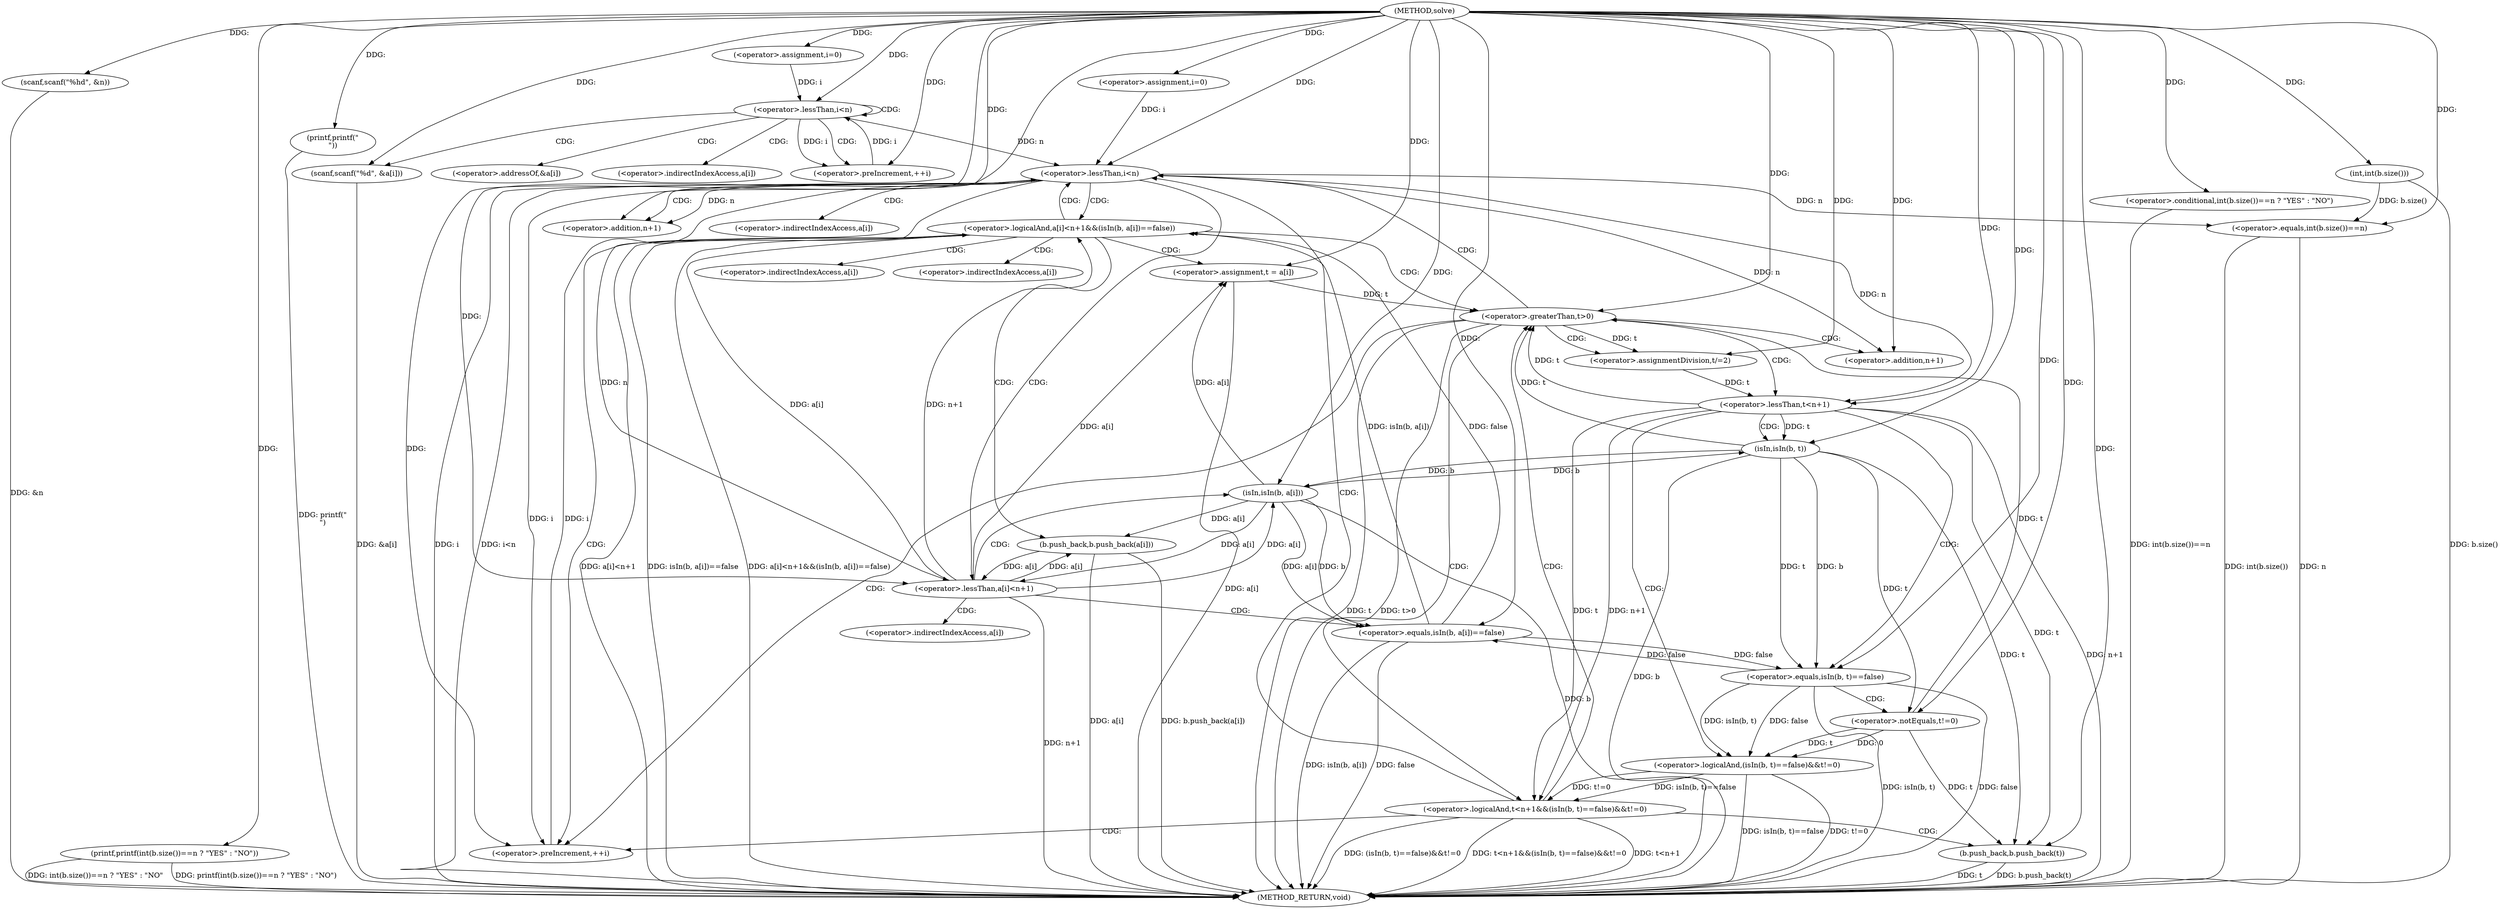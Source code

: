 digraph "solve" {  
"1000116" [label = "(METHOD,solve)" ]
"1000218" [label = "(METHOD_RETURN,void)" ]
"1000119" [label = "(scanf,scanf(\"%hd\", &n))" ]
"1000208" [label = "(printf,printf(int(b.size())==n ? \"YES\" : \"NO\"))" ]
"1000216" [label = "(printf,printf(\"\n\"))" ]
"1000126" [label = "(<operator>.assignment,i=0)" ]
"1000129" [label = "(<operator>.lessThan,i<n)" ]
"1000132" [label = "(<operator>.preIncrement,++i)" ]
"1000134" [label = "(scanf,scanf(\"%d\", &a[i]))" ]
"1000143" [label = "(<operator>.assignment,i=0)" ]
"1000146" [label = "(<operator>.lessThan,i<n)" ]
"1000149" [label = "(<operator>.preIncrement,++i)" ]
"1000175" [label = "(<operator>.assignment,t = a[i])" ]
"1000209" [label = "(<operator>.conditional,int(b.size())==n ? \"YES\" : \"NO\")" ]
"1000153" [label = "(<operator>.logicalAnd,a[i]<n+1&&(isIn(b, a[i])==false))" ]
"1000181" [label = "(<operator>.greaterThan,t>0)" ]
"1000210" [label = "(<operator>.equals,int(b.size())==n)" ]
"1000169" [label = "(b.push_back,b.push_back(a[i]))" ]
"1000185" [label = "(<operator>.assignmentDivision,t/=2)" ]
"1000211" [label = "(int,int(b.size()))" ]
"1000154" [label = "(<operator>.lessThan,a[i]<n+1)" ]
"1000161" [label = "(<operator>.equals,isIn(b, a[i])==false)" ]
"1000189" [label = "(<operator>.logicalAnd,t<n+1&&(isIn(b, t)==false)&&t!=0)" ]
"1000158" [label = "(<operator>.addition,n+1)" ]
"1000162" [label = "(isIn,isIn(b, a[i]))" ]
"1000205" [label = "(b.push_back,b.push_back(t))" ]
"1000190" [label = "(<operator>.lessThan,t<n+1)" ]
"1000195" [label = "(<operator>.logicalAnd,(isIn(b, t)==false)&&t!=0)" ]
"1000192" [label = "(<operator>.addition,n+1)" ]
"1000196" [label = "(<operator>.equals,isIn(b, t)==false)" ]
"1000201" [label = "(<operator>.notEquals,t!=0)" ]
"1000197" [label = "(isIn,isIn(b, t))" ]
"1000136" [label = "(<operator>.addressOf,&a[i])" ]
"1000137" [label = "(<operator>.indirectIndexAccess,a[i])" ]
"1000177" [label = "(<operator>.indirectIndexAccess,a[i])" ]
"1000155" [label = "(<operator>.indirectIndexAccess,a[i])" ]
"1000170" [label = "(<operator>.indirectIndexAccess,a[i])" ]
"1000164" [label = "(<operator>.indirectIndexAccess,a[i])" ]
  "1000119" -> "1000218"  [ label = "DDG: &n"] 
  "1000146" -> "1000218"  [ label = "DDG: i"] 
  "1000146" -> "1000218"  [ label = "DDG: i<n"] 
  "1000154" -> "1000218"  [ label = "DDG: n+1"] 
  "1000153" -> "1000218"  [ label = "DDG: a[i]<n+1"] 
  "1000162" -> "1000218"  [ label = "DDG: b"] 
  "1000161" -> "1000218"  [ label = "DDG: isIn(b, a[i])"] 
  "1000161" -> "1000218"  [ label = "DDG: false"] 
  "1000153" -> "1000218"  [ label = "DDG: isIn(b, a[i])==false"] 
  "1000153" -> "1000218"  [ label = "DDG: a[i]<n+1&&(isIn(b, a[i])==false)"] 
  "1000175" -> "1000218"  [ label = "DDG: a[i]"] 
  "1000181" -> "1000218"  [ label = "DDG: t"] 
  "1000181" -> "1000218"  [ label = "DDG: t>0"] 
  "1000190" -> "1000218"  [ label = "DDG: n+1"] 
  "1000189" -> "1000218"  [ label = "DDG: t<n+1"] 
  "1000197" -> "1000218"  [ label = "DDG: b"] 
  "1000196" -> "1000218"  [ label = "DDG: isIn(b, t)"] 
  "1000196" -> "1000218"  [ label = "DDG: false"] 
  "1000195" -> "1000218"  [ label = "DDG: isIn(b, t)==false"] 
  "1000195" -> "1000218"  [ label = "DDG: t!=0"] 
  "1000189" -> "1000218"  [ label = "DDG: (isIn(b, t)==false)&&t!=0"] 
  "1000189" -> "1000218"  [ label = "DDG: t<n+1&&(isIn(b, t)==false)&&t!=0"] 
  "1000205" -> "1000218"  [ label = "DDG: t"] 
  "1000205" -> "1000218"  [ label = "DDG: b.push_back(t)"] 
  "1000211" -> "1000218"  [ label = "DDG: b.size()"] 
  "1000210" -> "1000218"  [ label = "DDG: int(b.size())"] 
  "1000210" -> "1000218"  [ label = "DDG: n"] 
  "1000209" -> "1000218"  [ label = "DDG: int(b.size())==n"] 
  "1000208" -> "1000218"  [ label = "DDG: int(b.size())==n ? \"YES\" : \"NO\""] 
  "1000208" -> "1000218"  [ label = "DDG: printf(int(b.size())==n ? \"YES\" : \"NO\")"] 
  "1000216" -> "1000218"  [ label = "DDG: printf(\"\n\")"] 
  "1000169" -> "1000218"  [ label = "DDG: a[i]"] 
  "1000169" -> "1000218"  [ label = "DDG: b.push_back(a[i])"] 
  "1000134" -> "1000218"  [ label = "DDG: &a[i]"] 
  "1000116" -> "1000119"  [ label = "DDG: "] 
  "1000116" -> "1000126"  [ label = "DDG: "] 
  "1000116" -> "1000134"  [ label = "DDG: "] 
  "1000116" -> "1000143"  [ label = "DDG: "] 
  "1000116" -> "1000208"  [ label = "DDG: "] 
  "1000116" -> "1000216"  [ label = "DDG: "] 
  "1000126" -> "1000129"  [ label = "DDG: i"] 
  "1000132" -> "1000129"  [ label = "DDG: i"] 
  "1000116" -> "1000129"  [ label = "DDG: "] 
  "1000129" -> "1000132"  [ label = "DDG: i"] 
  "1000116" -> "1000132"  [ label = "DDG: "] 
  "1000143" -> "1000146"  [ label = "DDG: i"] 
  "1000149" -> "1000146"  [ label = "DDG: i"] 
  "1000116" -> "1000146"  [ label = "DDG: "] 
  "1000129" -> "1000146"  [ label = "DDG: n"] 
  "1000146" -> "1000149"  [ label = "DDG: i"] 
  "1000116" -> "1000149"  [ label = "DDG: "] 
  "1000154" -> "1000175"  [ label = "DDG: a[i]"] 
  "1000162" -> "1000175"  [ label = "DDG: a[i]"] 
  "1000116" -> "1000209"  [ label = "DDG: "] 
  "1000116" -> "1000175"  [ label = "DDG: "] 
  "1000211" -> "1000210"  [ label = "DDG: b.size()"] 
  "1000146" -> "1000210"  [ label = "DDG: n"] 
  "1000116" -> "1000210"  [ label = "DDG: "] 
  "1000154" -> "1000153"  [ label = "DDG: a[i]"] 
  "1000154" -> "1000153"  [ label = "DDG: n+1"] 
  "1000161" -> "1000153"  [ label = "DDG: isIn(b, a[i])"] 
  "1000161" -> "1000153"  [ label = "DDG: false"] 
  "1000175" -> "1000181"  [ label = "DDG: t"] 
  "1000190" -> "1000181"  [ label = "DDG: t"] 
  "1000197" -> "1000181"  [ label = "DDG: t"] 
  "1000201" -> "1000181"  [ label = "DDG: t"] 
  "1000116" -> "1000181"  [ label = "DDG: "] 
  "1000116" -> "1000185"  [ label = "DDG: "] 
  "1000116" -> "1000211"  [ label = "DDG: "] 
  "1000169" -> "1000154"  [ label = "DDG: a[i]"] 
  "1000162" -> "1000154"  [ label = "DDG: a[i]"] 
  "1000116" -> "1000154"  [ label = "DDG: "] 
  "1000146" -> "1000154"  [ label = "DDG: n"] 
  "1000162" -> "1000161"  [ label = "DDG: b"] 
  "1000162" -> "1000161"  [ label = "DDG: a[i]"] 
  "1000196" -> "1000161"  [ label = "DDG: false"] 
  "1000116" -> "1000161"  [ label = "DDG: "] 
  "1000154" -> "1000169"  [ label = "DDG: a[i]"] 
  "1000162" -> "1000169"  [ label = "DDG: a[i]"] 
  "1000181" -> "1000185"  [ label = "DDG: t"] 
  "1000146" -> "1000158"  [ label = "DDG: n"] 
  "1000116" -> "1000158"  [ label = "DDG: "] 
  "1000197" -> "1000162"  [ label = "DDG: b"] 
  "1000116" -> "1000162"  [ label = "DDG: "] 
  "1000154" -> "1000162"  [ label = "DDG: a[i]"] 
  "1000190" -> "1000189"  [ label = "DDG: t"] 
  "1000190" -> "1000189"  [ label = "DDG: n+1"] 
  "1000195" -> "1000189"  [ label = "DDG: t!=0"] 
  "1000195" -> "1000189"  [ label = "DDG: isIn(b, t)==false"] 
  "1000185" -> "1000190"  [ label = "DDG: t"] 
  "1000116" -> "1000190"  [ label = "DDG: "] 
  "1000146" -> "1000190"  [ label = "DDG: n"] 
  "1000196" -> "1000195"  [ label = "DDG: false"] 
  "1000196" -> "1000195"  [ label = "DDG: isIn(b, t)"] 
  "1000201" -> "1000195"  [ label = "DDG: t"] 
  "1000201" -> "1000195"  [ label = "DDG: 0"] 
  "1000190" -> "1000205"  [ label = "DDG: t"] 
  "1000197" -> "1000205"  [ label = "DDG: t"] 
  "1000201" -> "1000205"  [ label = "DDG: t"] 
  "1000116" -> "1000205"  [ label = "DDG: "] 
  "1000116" -> "1000192"  [ label = "DDG: "] 
  "1000146" -> "1000192"  [ label = "DDG: n"] 
  "1000197" -> "1000196"  [ label = "DDG: t"] 
  "1000197" -> "1000196"  [ label = "DDG: b"] 
  "1000161" -> "1000196"  [ label = "DDG: false"] 
  "1000116" -> "1000196"  [ label = "DDG: "] 
  "1000197" -> "1000201"  [ label = "DDG: t"] 
  "1000116" -> "1000201"  [ label = "DDG: "] 
  "1000162" -> "1000197"  [ label = "DDG: b"] 
  "1000116" -> "1000197"  [ label = "DDG: "] 
  "1000190" -> "1000197"  [ label = "DDG: t"] 
  "1000129" -> "1000136"  [ label = "CDG: "] 
  "1000129" -> "1000132"  [ label = "CDG: "] 
  "1000129" -> "1000137"  [ label = "CDG: "] 
  "1000129" -> "1000129"  [ label = "CDG: "] 
  "1000129" -> "1000134"  [ label = "CDG: "] 
  "1000146" -> "1000153"  [ label = "CDG: "] 
  "1000146" -> "1000158"  [ label = "CDG: "] 
  "1000146" -> "1000155"  [ label = "CDG: "] 
  "1000146" -> "1000154"  [ label = "CDG: "] 
  "1000153" -> "1000149"  [ label = "CDG: "] 
  "1000153" -> "1000169"  [ label = "CDG: "] 
  "1000153" -> "1000175"  [ label = "CDG: "] 
  "1000153" -> "1000170"  [ label = "CDG: "] 
  "1000153" -> "1000177"  [ label = "CDG: "] 
  "1000153" -> "1000146"  [ label = "CDG: "] 
  "1000153" -> "1000181"  [ label = "CDG: "] 
  "1000181" -> "1000149"  [ label = "CDG: "] 
  "1000181" -> "1000189"  [ label = "CDG: "] 
  "1000181" -> "1000190"  [ label = "CDG: "] 
  "1000181" -> "1000192"  [ label = "CDG: "] 
  "1000181" -> "1000146"  [ label = "CDG: "] 
  "1000181" -> "1000185"  [ label = "CDG: "] 
  "1000154" -> "1000164"  [ label = "CDG: "] 
  "1000154" -> "1000161"  [ label = "CDG: "] 
  "1000154" -> "1000162"  [ label = "CDG: "] 
  "1000189" -> "1000205"  [ label = "CDG: "] 
  "1000189" -> "1000181"  [ label = "CDG: "] 
  "1000189" -> "1000149"  [ label = "CDG: "] 
  "1000189" -> "1000146"  [ label = "CDG: "] 
  "1000190" -> "1000195"  [ label = "CDG: "] 
  "1000190" -> "1000197"  [ label = "CDG: "] 
  "1000190" -> "1000196"  [ label = "CDG: "] 
  "1000196" -> "1000201"  [ label = "CDG: "] 
}
